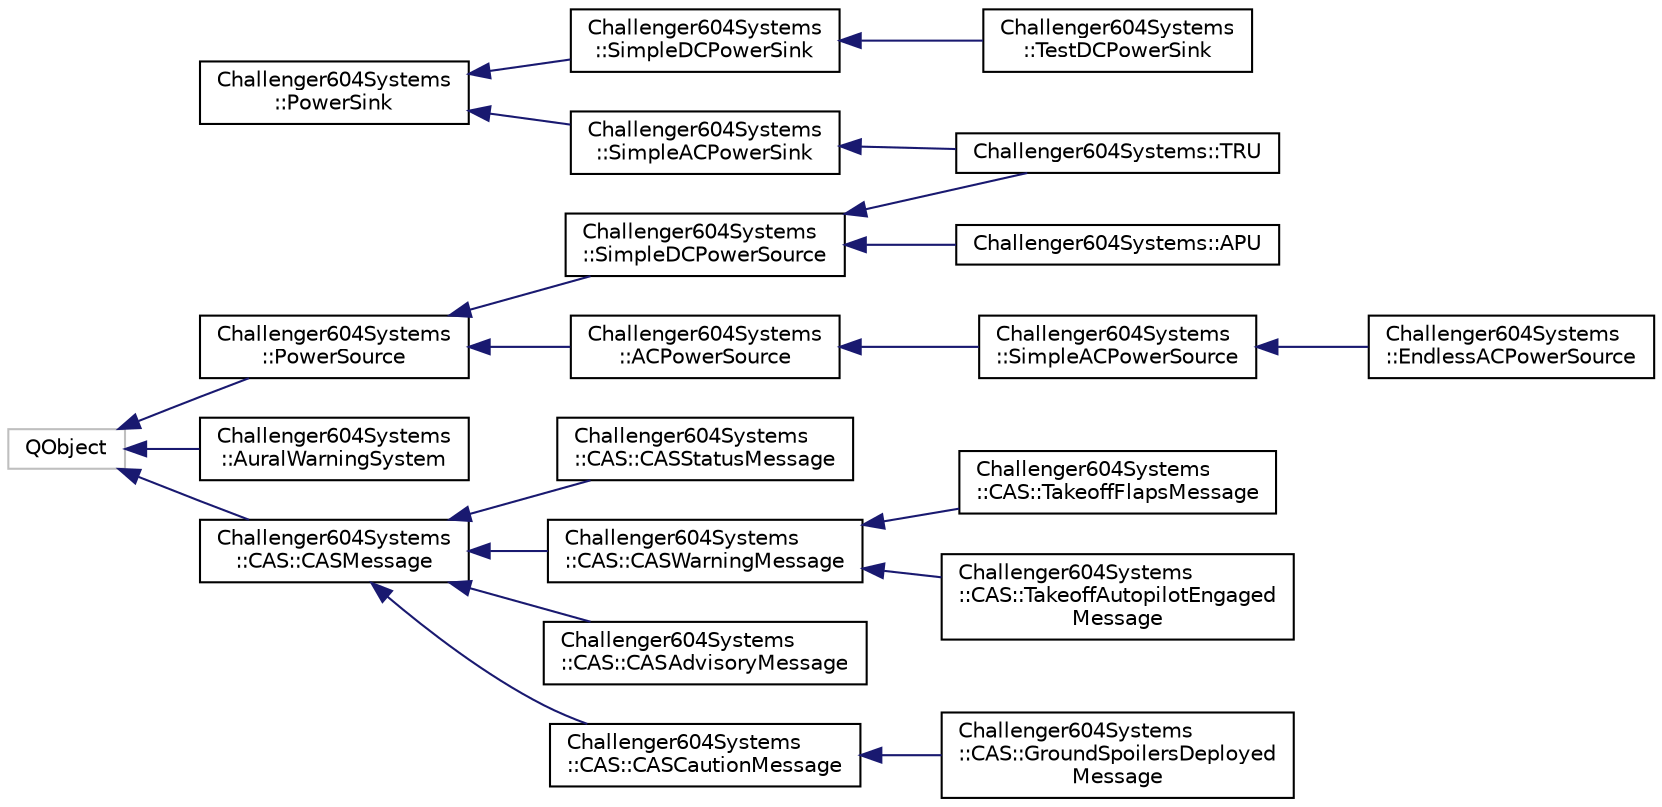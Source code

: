 digraph "Graphical Class Hierarchy"
{
  edge [fontname="Helvetica",fontsize="10",labelfontname="Helvetica",labelfontsize="10"];
  node [fontname="Helvetica",fontsize="10",shape=record];
  rankdir="LR";
  Node1 [label="Challenger604Systems\l::PowerSink",height=0.2,width=0.4,color="black", fillcolor="white", style="filled",URL="$class_challenger604_systems_1_1_power_sink.html",tooltip="Abstract base class for anything that accepts electricity from something else."];
  Node1 -> Node2 [dir="back",color="midnightblue",fontsize="10",style="solid",fontname="Helvetica"];
  Node2 [label="Challenger604Systems\l::SimpleACPowerSink",height=0.2,width=0.4,color="black", fillcolor="white", style="filled",URL="$class_challenger604_systems_1_1_simple_a_c_power_sink.html"];
  Node2 -> Node3 [dir="back",color="midnightblue",fontsize="10",style="solid",fontname="Helvetica"];
  Node3 [label="Challenger604Systems::TRU",height=0.2,width=0.4,color="black", fillcolor="white", style="filled",URL="$class_challenger604_systems_1_1_t_r_u.html",tooltip="Simulates a Transformer-Rectifier Unit This converts AC into DC. Currently, the imperfect efficiency ..."];
  Node1 -> Node4 [dir="back",color="midnightblue",fontsize="10",style="solid",fontname="Helvetica"];
  Node4 [label="Challenger604Systems\l::SimpleDCPowerSink",height=0.2,width=0.4,color="black", fillcolor="white", style="filled",URL="$class_challenger604_systems_1_1_simple_d_c_power_sink.html",tooltip="A power sink that accepts DC power."];
  Node4 -> Node5 [dir="back",color="midnightblue",fontsize="10",style="solid",fontname="Helvetica"];
  Node5 [label="Challenger604Systems\l::TestDCPowerSink",height=0.2,width=0.4,color="black", fillcolor="white", style="filled",URL="$class_challenger604_systems_1_1_test_d_c_power_sink.html",tooltip="A power sink that consumes 100 watts of power at 28 volts DC."];
  Node6 [label="QObject",height=0.2,width=0.4,color="grey75", fillcolor="white", style="filled"];
  Node6 -> Node7 [dir="back",color="midnightblue",fontsize="10",style="solid",fontname="Helvetica"];
  Node7 [label="Challenger604Systems\l::AuralWarningSystem",height=0.2,width=0.4,color="black", fillcolor="white", style="filled",URL="$class_challenger604_systems_1_1_aural_warning_system.html",tooltip="A class for an aural warning system."];
  Node6 -> Node8 [dir="back",color="midnightblue",fontsize="10",style="solid",fontname="Helvetica"];
  Node8 [label="Challenger604Systems\l::CAS::CASMessage",height=0.2,width=0.4,color="black", fillcolor="white", style="filled",URL="$class_challenger604_systems_1_1_c_a_s_1_1_c_a_s_message.html",tooltip="Base class for a Crew Alerting System message."];
  Node8 -> Node9 [dir="back",color="midnightblue",fontsize="10",style="solid",fontname="Helvetica"];
  Node9 [label="Challenger604Systems\l::CAS::CASAdvisoryMessage",height=0.2,width=0.4,color="black", fillcolor="white", style="filled",URL="$class_challenger604_systems_1_1_c_a_s_1_1_c_a_s_advisory_message.html",tooltip="A CAS message with a priority level of ADVISORY."];
  Node8 -> Node10 [dir="back",color="midnightblue",fontsize="10",style="solid",fontname="Helvetica"];
  Node10 [label="Challenger604Systems\l::CAS::CASCautionMessage",height=0.2,width=0.4,color="black", fillcolor="white", style="filled",URL="$class_challenger604_systems_1_1_c_a_s_1_1_c_a_s_caution_message.html",tooltip="A CAS message with a priority level of CAUTION."];
  Node10 -> Node11 [dir="back",color="midnightblue",fontsize="10",style="solid",fontname="Helvetica"];
  Node11 [label="Challenger604Systems\l::CAS::GroundSpoilersDeployed\lMessage",height=0.2,width=0.4,color="black", fillcolor="white", style="filled",URL="$class_challenger604_systems_1_1_c_a_s_1_1_ground_spoilers_deployed_message.html",tooltip="A message sent when the ground spoilers are deployed."];
  Node8 -> Node12 [dir="back",color="midnightblue",fontsize="10",style="solid",fontname="Helvetica"];
  Node12 [label="Challenger604Systems\l::CAS::CASStatusMessage",height=0.2,width=0.4,color="black", fillcolor="white", style="filled",URL="$class_challenger604_systems_1_1_c_a_s_1_1_c_a_s_status_message.html",tooltip="A CAS message with a priority level of STATUS."];
  Node8 -> Node13 [dir="back",color="midnightblue",fontsize="10",style="solid",fontname="Helvetica"];
  Node13 [label="Challenger604Systems\l::CAS::CASWarningMessage",height=0.2,width=0.4,color="black", fillcolor="white", style="filled",URL="$class_challenger604_systems_1_1_c_a_s_1_1_c_a_s_warning_message.html",tooltip="A CAS message with a priority level of WARNING."];
  Node13 -> Node14 [dir="back",color="midnightblue",fontsize="10",style="solid",fontname="Helvetica"];
  Node14 [label="Challenger604Systems\l::CAS::TakeoffAutopilotEngaged\lMessage",height=0.2,width=0.4,color="black", fillcolor="white", style="filled",URL="$class_challenger604_systems_1_1_c_a_s_1_1_takeoff_autopilot_engaged_message.html",tooltip="A message that is sent when the aircraft is in takeoff configuration but the autopilot is engaged..."];
  Node13 -> Node15 [dir="back",color="midnightblue",fontsize="10",style="solid",fontname="Helvetica"];
  Node15 [label="Challenger604Systems\l::CAS::TakeoffFlapsMessage",height=0.2,width=0.4,color="black", fillcolor="white", style="filled",URL="$class_challenger604_systems_1_1_c_a_s_1_1_takeoff_flaps_message.html",tooltip="A warning message that is sent when the aircraft is in takeoff configuration but the flaps are not se..."];
  Node6 -> Node16 [dir="back",color="midnightblue",fontsize="10",style="solid",fontname="Helvetica"];
  Node16 [label="Challenger604Systems\l::PowerSource",height=0.2,width=0.4,color="black", fillcolor="white", style="filled",URL="$class_challenger604_systems_1_1_power_source.html"];
  Node16 -> Node17 [dir="back",color="midnightblue",fontsize="10",style="solid",fontname="Helvetica"];
  Node17 [label="Challenger604Systems\l::ACPowerSource",height=0.2,width=0.4,color="black", fillcolor="white", style="filled",URL="$class_challenger604_systems_1_1_a_c_power_source.html"];
  Node17 -> Node18 [dir="back",color="midnightblue",fontsize="10",style="solid",fontname="Helvetica"];
  Node18 [label="Challenger604Systems\l::SimpleACPowerSource",height=0.2,width=0.4,color="black", fillcolor="white", style="filled",URL="$class_challenger604_systems_1_1_simple_a_c_power_source.html"];
  Node18 -> Node19 [dir="back",color="midnightblue",fontsize="10",style="solid",fontname="Helvetica"];
  Node19 [label="Challenger604Systems\l::EndlessACPowerSource",height=0.2,width=0.4,color="black", fillcolor="white", style="filled",URL="$class_challenger604_systems_1_1_endless_a_c_power_source.html",tooltip="A power source that provides endless (up to 1.7976931348623157 * 10^308 watts) of AC power at exactly..."];
  Node16 -> Node20 [dir="back",color="midnightblue",fontsize="10",style="solid",fontname="Helvetica"];
  Node20 [label="Challenger604Systems\l::SimpleDCPowerSource",height=0.2,width=0.4,color="black", fillcolor="white", style="filled",URL="$class_challenger604_systems_1_1_simple_d_c_power_source.html"];
  Node20 -> Node21 [dir="back",color="midnightblue",fontsize="10",style="solid",fontname="Helvetica"];
  Node21 [label="Challenger604Systems::APU",height=0.2,width=0.4,color="black", fillcolor="white", style="filled",URL="$class_challenger604_systems_1_1_a_p_u.html",tooltip="The aircraft Auxilliary Power Unit."];
  Node20 -> Node3 [dir="back",color="midnightblue",fontsize="10",style="solid",fontname="Helvetica"];
}
